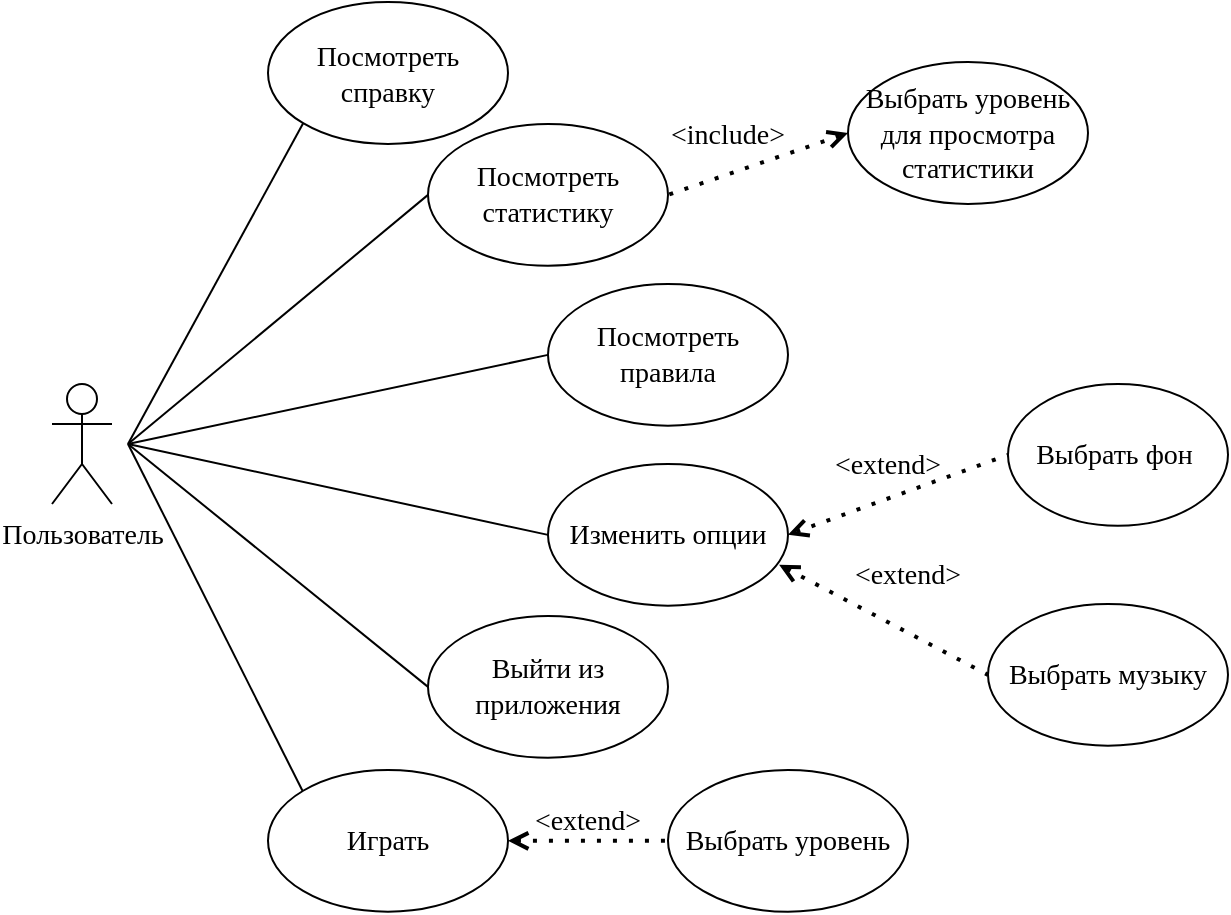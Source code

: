 <mxfile version="24.6.1" type="device">
  <diagram name="Страница — 1" id="USTQDWiR24TbLogDyqb7">
    <mxGraphModel dx="1420" dy="961" grid="0" gridSize="10" guides="1" tooltips="1" connect="1" arrows="1" fold="1" page="1" pageScale="1" pageWidth="3300" pageHeight="2339" math="0" shadow="0">
      <root>
        <mxCell id="0" />
        <mxCell id="1" parent="0" />
        <mxCell id="KClo8jF_fh-rj8Jrmpcy-1" value="&lt;font style=&quot;font-size: 14px;&quot; face=&quot;ISOCPEUR&quot;&gt;Пользователь&lt;/font&gt;" style="shape=umlActor;verticalLabelPosition=bottom;verticalAlign=top;html=1;outlineConnect=0;fontSize=14;" vertex="1" parent="1">
          <mxGeometry x="122" y="300" width="30" height="60" as="geometry" />
        </mxCell>
        <mxCell id="KClo8jF_fh-rj8Jrmpcy-4" value="&lt;font style=&quot;font-size: 14px;&quot; face=&quot;ISOCPEUR&quot;&gt;Посмотреть справку&lt;/font&gt;" style="ellipse;whiteSpace=wrap;html=1;fontFamily=Helvetica;fontSize=14;" vertex="1" parent="1">
          <mxGeometry x="230" y="109" width="120" height="71" as="geometry" />
        </mxCell>
        <mxCell id="KClo8jF_fh-rj8Jrmpcy-5" value="&lt;font style=&quot;font-size: 14px;&quot; face=&quot;ISOCPEUR&quot;&gt;Посмотреть статистику&lt;/font&gt;" style="ellipse;whiteSpace=wrap;html=1;fontSize=14;" vertex="1" parent="1">
          <mxGeometry x="310" y="170" width="120" height="70.866" as="geometry" />
        </mxCell>
        <mxCell id="KClo8jF_fh-rj8Jrmpcy-6" value="&lt;font style=&quot;font-size: 14px;&quot; face=&quot;ISOCPEUR&quot;&gt;Выбрать уровень для просмотра статистики&lt;/font&gt;" style="ellipse;whiteSpace=wrap;html=1;fontSize=14;" vertex="1" parent="1">
          <mxGeometry x="520" y="139" width="120" height="71" as="geometry" />
        </mxCell>
        <mxCell id="KClo8jF_fh-rj8Jrmpcy-8" value="&lt;font style=&quot;font-size: 14px;&quot; face=&quot;ISOCPEUR&quot;&gt;Посмотреть правила&lt;/font&gt;" style="ellipse;whiteSpace=wrap;html=1;fontSize=14;" vertex="1" parent="1">
          <mxGeometry x="370" y="250" width="120" height="70.866" as="geometry" />
        </mxCell>
        <mxCell id="KClo8jF_fh-rj8Jrmpcy-9" value="&lt;font style=&quot;font-size: 14px;&quot; face=&quot;ISOCPEUR&quot;&gt;Выбрать фон&amp;nbsp;&lt;/font&gt;" style="ellipse;whiteSpace=wrap;html=1;fontSize=14;" vertex="1" parent="1">
          <mxGeometry x="600" y="300" width="110" height="70.866" as="geometry" />
        </mxCell>
        <mxCell id="KClo8jF_fh-rj8Jrmpcy-10" value="&lt;font style=&quot;font-size: 14px;&quot; face=&quot;ISOCPEUR&quot;&gt;Выбрать музыку&lt;/font&gt;" style="ellipse;whiteSpace=wrap;html=1;fontSize=14;" vertex="1" parent="1">
          <mxGeometry x="590" y="410" width="120" height="70.866" as="geometry" />
        </mxCell>
        <mxCell id="KClo8jF_fh-rj8Jrmpcy-11" value="&lt;font style=&quot;font-size: 14px;&quot; face=&quot;ISOCPEUR&quot;&gt;Изменить опции&lt;/font&gt;" style="ellipse;whiteSpace=wrap;html=1;fontSize=14;" vertex="1" parent="1">
          <mxGeometry x="370" y="340" width="120" height="70.866" as="geometry" />
        </mxCell>
        <mxCell id="KClo8jF_fh-rj8Jrmpcy-12" value="&lt;font style=&quot;font-size: 14px;&quot; face=&quot;ISOCPEUR&quot;&gt;Выйти из приложения&lt;/font&gt;" style="ellipse;whiteSpace=wrap;html=1;fontSize=14;" vertex="1" parent="1">
          <mxGeometry x="310" y="416" width="120" height="70.866" as="geometry" />
        </mxCell>
        <mxCell id="KClo8jF_fh-rj8Jrmpcy-13" value="&lt;font style=&quot;font-size: 14px;&quot; face=&quot;ISOCPEUR&quot;&gt;Играть&lt;/font&gt;" style="ellipse;whiteSpace=wrap;html=1;fontSize=14;" vertex="1" parent="1">
          <mxGeometry x="230" y="493" width="120" height="70.866" as="geometry" />
        </mxCell>
        <mxCell id="KClo8jF_fh-rj8Jrmpcy-14" value="&lt;font style=&quot;font-size: 14px;&quot; face=&quot;ISOCPEUR&quot;&gt;Выбрать уровень&lt;/font&gt;" style="ellipse;whiteSpace=wrap;html=1;fontSize=14;" vertex="1" parent="1">
          <mxGeometry x="430" y="493" width="120" height="70.866" as="geometry" />
        </mxCell>
        <mxCell id="KClo8jF_fh-rj8Jrmpcy-16" value="" style="endArrow=none;html=1;rounded=0;entryX=0;entryY=1;entryDx=0;entryDy=0;fontSize=14;" edge="1" parent="1" target="KClo8jF_fh-rj8Jrmpcy-4">
          <mxGeometry width="50" height="50" relative="1" as="geometry">
            <mxPoint x="160" y="330" as="sourcePoint" />
            <mxPoint x="290" y="450" as="targetPoint" />
          </mxGeometry>
        </mxCell>
        <mxCell id="KClo8jF_fh-rj8Jrmpcy-17" value="" style="endArrow=none;html=1;rounded=0;exitX=0;exitY=0.5;exitDx=0;exitDy=0;fontSize=14;" edge="1" parent="1" source="KClo8jF_fh-rj8Jrmpcy-5">
          <mxGeometry width="50" height="50" relative="1" as="geometry">
            <mxPoint x="240" y="500" as="sourcePoint" />
            <mxPoint x="160" y="330" as="targetPoint" />
          </mxGeometry>
        </mxCell>
        <mxCell id="KClo8jF_fh-rj8Jrmpcy-19" value="" style="endArrow=none;html=1;rounded=0;entryX=0;entryY=0.5;entryDx=0;entryDy=0;fontSize=14;" edge="1" parent="1" target="KClo8jF_fh-rj8Jrmpcy-8">
          <mxGeometry width="50" height="50" relative="1" as="geometry">
            <mxPoint x="160" y="330" as="sourcePoint" />
            <mxPoint x="290" y="450" as="targetPoint" />
          </mxGeometry>
        </mxCell>
        <mxCell id="KClo8jF_fh-rj8Jrmpcy-20" value="" style="endArrow=none;html=1;rounded=0;entryX=0;entryY=0.5;entryDx=0;entryDy=0;fontSize=14;" edge="1" parent="1" target="KClo8jF_fh-rj8Jrmpcy-11">
          <mxGeometry width="50" height="50" relative="1" as="geometry">
            <mxPoint x="160" y="330" as="sourcePoint" />
            <mxPoint x="290" y="450" as="targetPoint" />
          </mxGeometry>
        </mxCell>
        <mxCell id="KClo8jF_fh-rj8Jrmpcy-21" value="" style="endArrow=none;html=1;rounded=0;fontSize=14;entryX=0;entryY=0.5;entryDx=0;entryDy=0;" edge="1" parent="1" target="KClo8jF_fh-rj8Jrmpcy-12">
          <mxGeometry width="50" height="50" relative="1" as="geometry">
            <mxPoint x="160" y="330" as="sourcePoint" />
            <mxPoint x="290" y="430" as="targetPoint" />
          </mxGeometry>
        </mxCell>
        <mxCell id="KClo8jF_fh-rj8Jrmpcy-22" value="" style="endArrow=none;html=1;rounded=0;exitX=0;exitY=0;exitDx=0;exitDy=0;fontSize=14;" edge="1" parent="1" source="KClo8jF_fh-rj8Jrmpcy-13">
          <mxGeometry width="50" height="50" relative="1" as="geometry">
            <mxPoint x="229" y="502" as="sourcePoint" />
            <mxPoint x="160" y="330" as="targetPoint" />
          </mxGeometry>
        </mxCell>
        <mxCell id="KClo8jF_fh-rj8Jrmpcy-23" value="" style="endArrow=none;dashed=1;html=1;dashPattern=1 3;strokeWidth=2;rounded=0;entryX=0;entryY=0.5;entryDx=0;entryDy=0;exitX=1;exitY=0.5;exitDx=0;exitDy=0;startArrow=open;startFill=0;fontSize=14;" edge="1" parent="1" source="KClo8jF_fh-rj8Jrmpcy-13" target="KClo8jF_fh-rj8Jrmpcy-14">
          <mxGeometry width="50" height="50" relative="1" as="geometry">
            <mxPoint x="240" y="503" as="sourcePoint" />
            <mxPoint x="290" y="453" as="targetPoint" />
          </mxGeometry>
        </mxCell>
        <mxCell id="KClo8jF_fh-rj8Jrmpcy-24" value="&lt;font style=&quot;font-size: 14px;&quot; face=&quot;ISOCPEUR&quot;&gt;&amp;lt;extend&amp;gt;&lt;/font&gt;" style="text;html=1;align=center;verticalAlign=middle;whiteSpace=wrap;rounded=0;fontSize=14;" vertex="1" parent="1">
          <mxGeometry x="360" y="503" width="60" height="30" as="geometry" />
        </mxCell>
        <mxCell id="KClo8jF_fh-rj8Jrmpcy-26" value="" style="endArrow=none;dashed=1;html=1;dashPattern=1 3;strokeWidth=2;rounded=0;entryX=0;entryY=0.5;entryDx=0;entryDy=0;exitX=0.963;exitY=0.711;exitDx=0;exitDy=0;startArrow=open;startFill=0;exitPerimeter=0;fontSize=14;" edge="1" parent="1" source="KClo8jF_fh-rj8Jrmpcy-11" target="KClo8jF_fh-rj8Jrmpcy-10">
          <mxGeometry width="50" height="50" relative="1" as="geometry">
            <mxPoint x="500" y="430" as="sourcePoint" />
            <mxPoint x="620" y="430" as="targetPoint" />
          </mxGeometry>
        </mxCell>
        <mxCell id="KClo8jF_fh-rj8Jrmpcy-27" value="&lt;font style=&quot;font-size: 14px;&quot; face=&quot;ISOCPEUR&quot;&gt;&amp;lt;extend&amp;gt;&lt;/font&gt;" style="text;html=1;align=center;verticalAlign=middle;whiteSpace=wrap;rounded=0;fontSize=14;" vertex="1" parent="1">
          <mxGeometry x="520" y="380" width="60" height="30" as="geometry" />
        </mxCell>
        <mxCell id="KClo8jF_fh-rj8Jrmpcy-32" value="" style="endArrow=none;dashed=1;html=1;dashPattern=1 3;strokeWidth=2;rounded=0;entryX=1;entryY=0.5;entryDx=0;entryDy=0;startArrow=open;startFill=0;exitX=0;exitY=0.5;exitDx=0;exitDy=0;fontSize=14;" edge="1" parent="1" source="KClo8jF_fh-rj8Jrmpcy-6" target="KClo8jF_fh-rj8Jrmpcy-5">
          <mxGeometry width="50" height="50" relative="1" as="geometry">
            <mxPoint x="530" y="230" as="sourcePoint" />
            <mxPoint x="530" y="280" as="targetPoint" />
          </mxGeometry>
        </mxCell>
        <mxCell id="KClo8jF_fh-rj8Jrmpcy-33" value="" style="endArrow=none;dashed=1;html=1;dashPattern=1 3;strokeWidth=2;rounded=0;entryX=0;entryY=0.5;entryDx=0;entryDy=0;startArrow=open;startFill=0;exitX=1;exitY=0.5;exitDx=0;exitDy=0;fontSize=14;" edge="1" parent="1" source="KClo8jF_fh-rj8Jrmpcy-11" target="KClo8jF_fh-rj8Jrmpcy-9">
          <mxGeometry width="50" height="50" relative="1" as="geometry">
            <mxPoint x="490" y="390" as="sourcePoint" />
            <mxPoint x="600" y="415" as="targetPoint" />
          </mxGeometry>
        </mxCell>
        <mxCell id="KClo8jF_fh-rj8Jrmpcy-34" value="&lt;font style=&quot;font-size: 14px;&quot; face=&quot;ISOCPEUR&quot;&gt;&amp;lt;extend&amp;gt;&lt;/font&gt;" style="text;html=1;align=center;verticalAlign=middle;whiteSpace=wrap;rounded=0;fontSize=14;" vertex="1" parent="1">
          <mxGeometry x="510" y="325" width="60" height="30" as="geometry" />
        </mxCell>
        <mxCell id="KClo8jF_fh-rj8Jrmpcy-35" value="&lt;font style=&quot;font-size: 14px;&quot; face=&quot;ISOCPEUR&quot;&gt;&amp;lt;include&amp;gt;&lt;/font&gt;" style="text;html=1;align=center;verticalAlign=middle;whiteSpace=wrap;rounded=0;fontSize=14;" vertex="1" parent="1">
          <mxGeometry x="430" y="160" width="60" height="30" as="geometry" />
        </mxCell>
      </root>
    </mxGraphModel>
  </diagram>
</mxfile>
